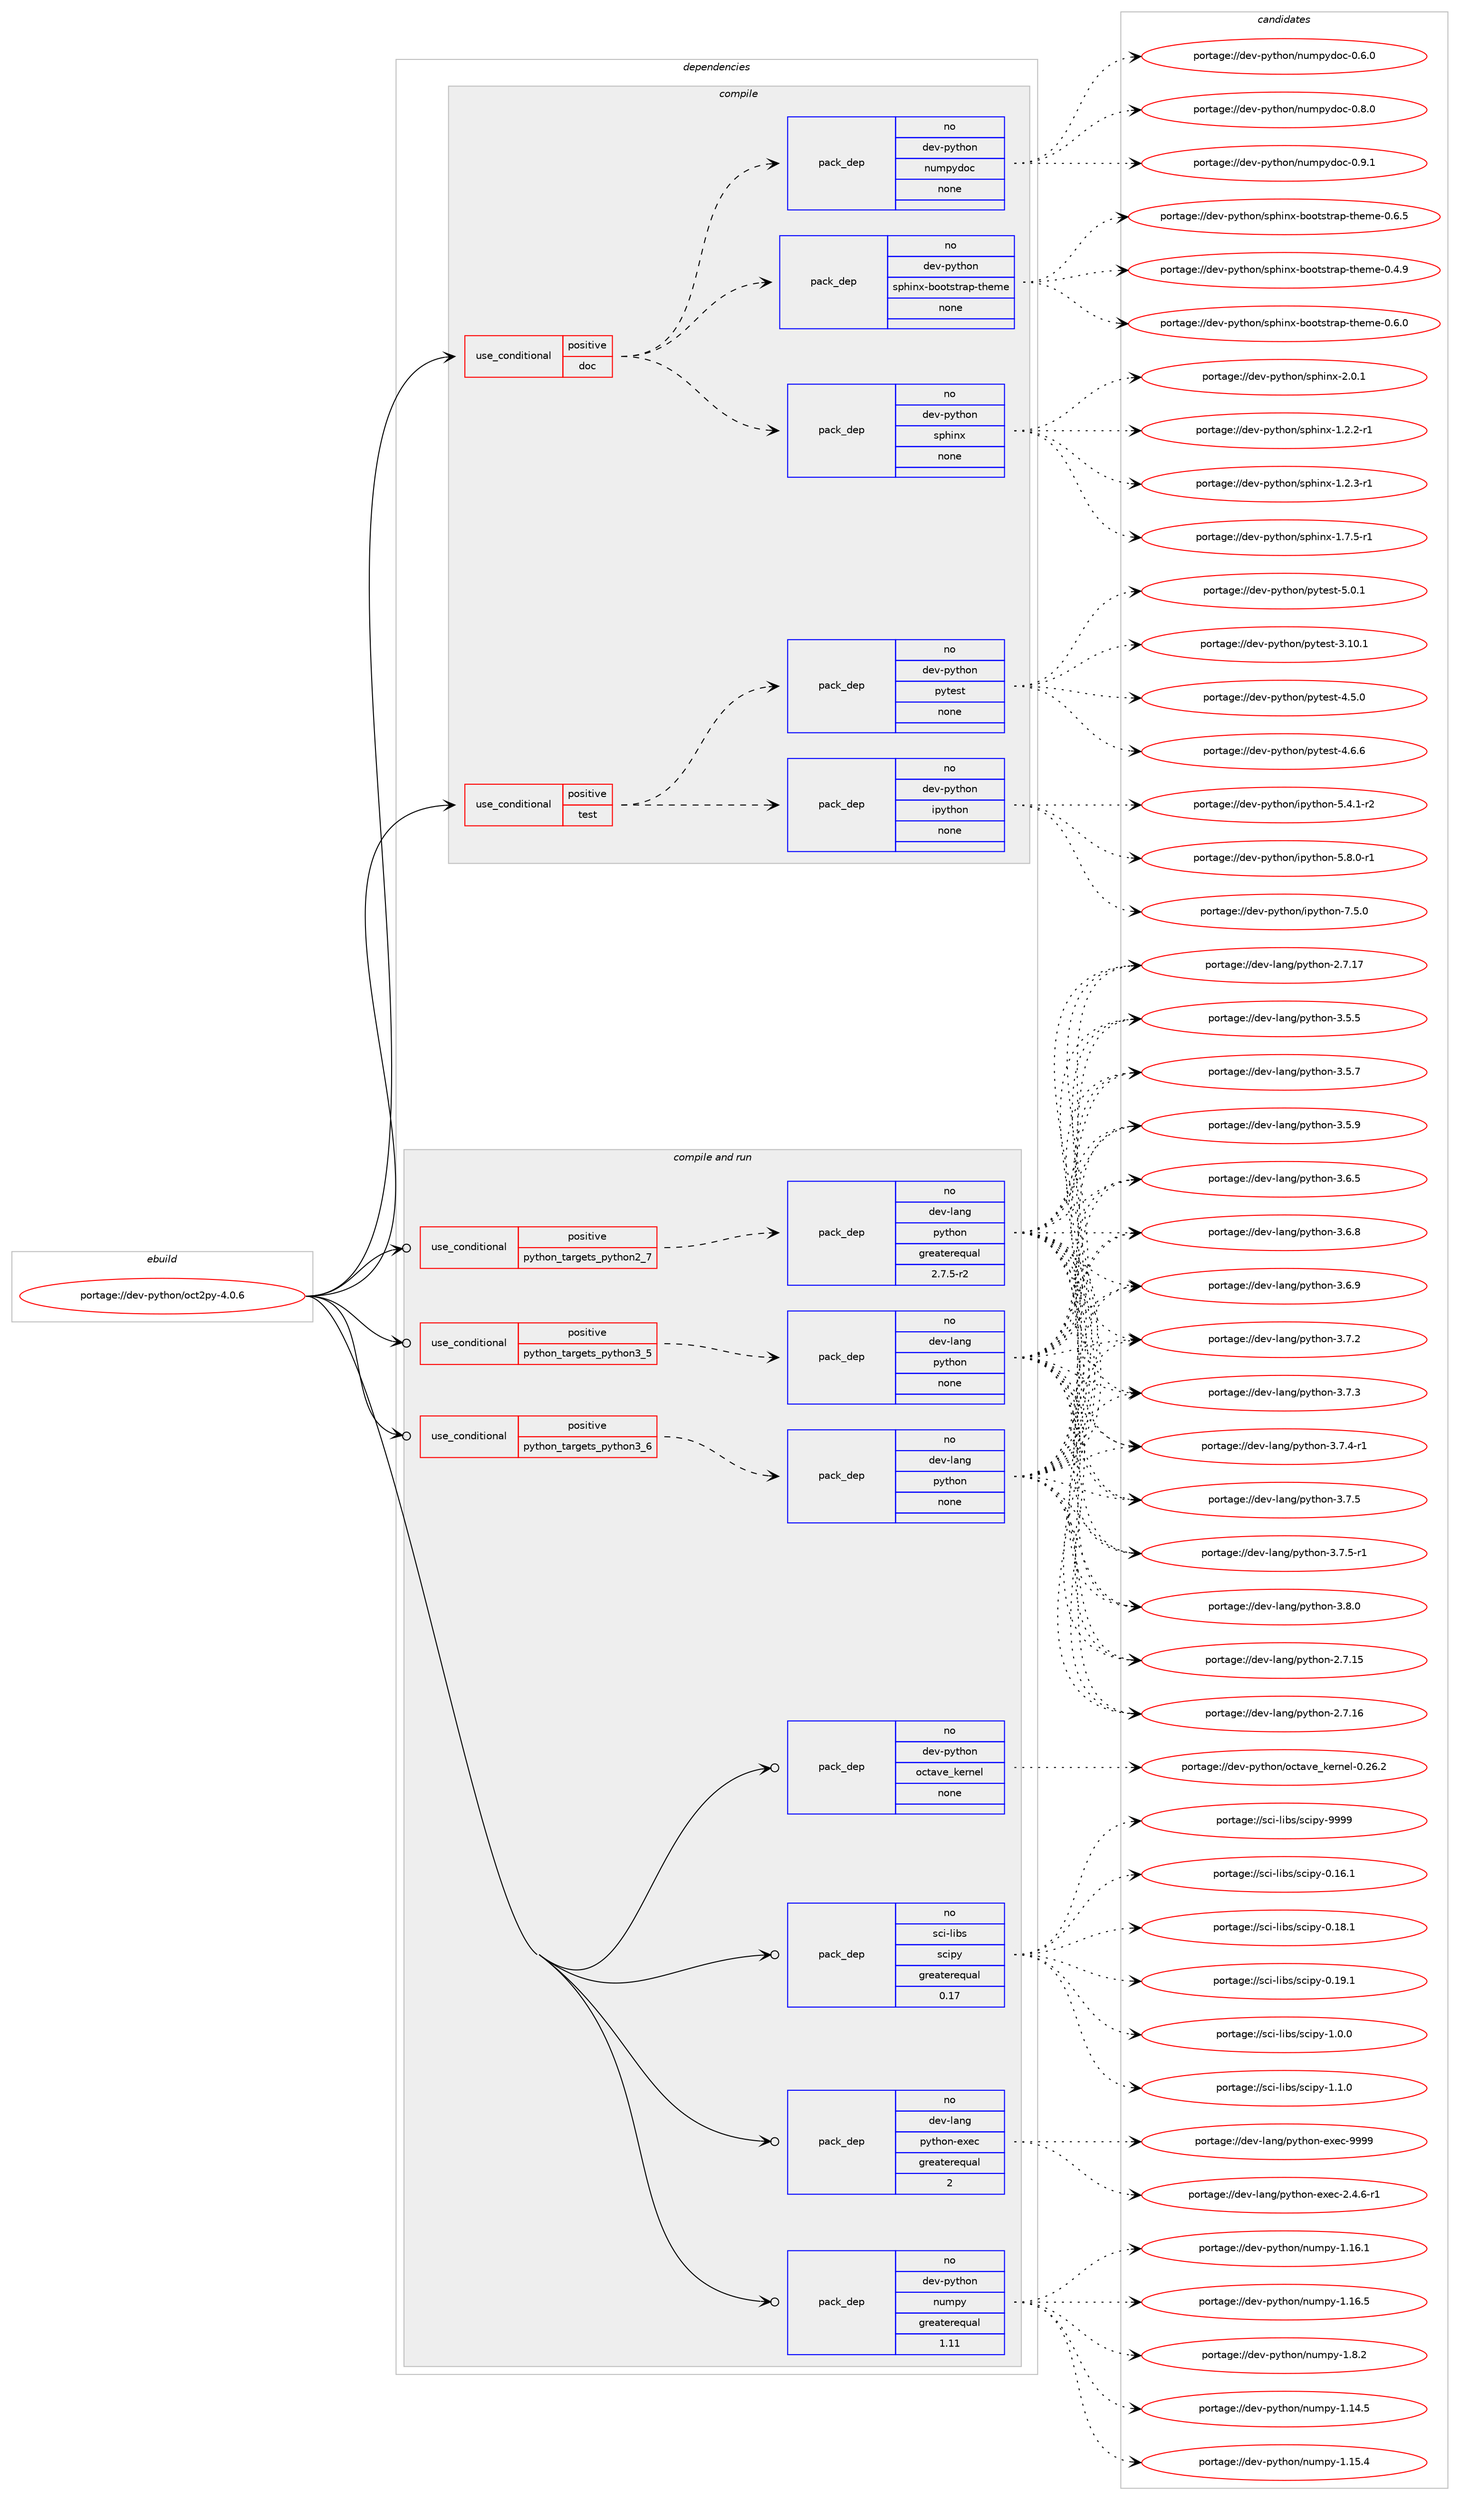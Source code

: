 digraph prolog {

# *************
# Graph options
# *************

newrank=true;
concentrate=true;
compound=true;
graph [rankdir=LR,fontname=Helvetica,fontsize=10,ranksep=1.5];#, ranksep=2.5, nodesep=0.2];
edge  [arrowhead=vee];
node  [fontname=Helvetica,fontsize=10];

# **********
# The ebuild
# **********

subgraph cluster_leftcol {
color=gray;
rank=same;
label=<<i>ebuild</i>>;
id [label="portage://dev-python/oct2py-4.0.6", color=red, width=4, href="../dev-python/oct2py-4.0.6.svg"];
}

# ****************
# The dependencies
# ****************

subgraph cluster_midcol {
color=gray;
label=<<i>dependencies</i>>;
subgraph cluster_compile {
fillcolor="#eeeeee";
style=filled;
label=<<i>compile</i>>;
subgraph cond32794 {
dependency152684 [label=<<TABLE BORDER="0" CELLBORDER="1" CELLSPACING="0" CELLPADDING="4"><TR><TD ROWSPAN="3" CELLPADDING="10">use_conditional</TD></TR><TR><TD>positive</TD></TR><TR><TD>doc</TD></TR></TABLE>>, shape=none, color=red];
subgraph pack116561 {
dependency152685 [label=<<TABLE BORDER="0" CELLBORDER="1" CELLSPACING="0" CELLPADDING="4" WIDTH="220"><TR><TD ROWSPAN="6" CELLPADDING="30">pack_dep</TD></TR><TR><TD WIDTH="110">no</TD></TR><TR><TD>dev-python</TD></TR><TR><TD>numpydoc</TD></TR><TR><TD>none</TD></TR><TR><TD></TD></TR></TABLE>>, shape=none, color=blue];
}
dependency152684:e -> dependency152685:w [weight=20,style="dashed",arrowhead="vee"];
subgraph pack116562 {
dependency152686 [label=<<TABLE BORDER="0" CELLBORDER="1" CELLSPACING="0" CELLPADDING="4" WIDTH="220"><TR><TD ROWSPAN="6" CELLPADDING="30">pack_dep</TD></TR><TR><TD WIDTH="110">no</TD></TR><TR><TD>dev-python</TD></TR><TR><TD>sphinx</TD></TR><TR><TD>none</TD></TR><TR><TD></TD></TR></TABLE>>, shape=none, color=blue];
}
dependency152684:e -> dependency152686:w [weight=20,style="dashed",arrowhead="vee"];
subgraph pack116563 {
dependency152687 [label=<<TABLE BORDER="0" CELLBORDER="1" CELLSPACING="0" CELLPADDING="4" WIDTH="220"><TR><TD ROWSPAN="6" CELLPADDING="30">pack_dep</TD></TR><TR><TD WIDTH="110">no</TD></TR><TR><TD>dev-python</TD></TR><TR><TD>sphinx-bootstrap-theme</TD></TR><TR><TD>none</TD></TR><TR><TD></TD></TR></TABLE>>, shape=none, color=blue];
}
dependency152684:e -> dependency152687:w [weight=20,style="dashed",arrowhead="vee"];
}
id:e -> dependency152684:w [weight=20,style="solid",arrowhead="vee"];
subgraph cond32795 {
dependency152688 [label=<<TABLE BORDER="0" CELLBORDER="1" CELLSPACING="0" CELLPADDING="4"><TR><TD ROWSPAN="3" CELLPADDING="10">use_conditional</TD></TR><TR><TD>positive</TD></TR><TR><TD>test</TD></TR></TABLE>>, shape=none, color=red];
subgraph pack116564 {
dependency152689 [label=<<TABLE BORDER="0" CELLBORDER="1" CELLSPACING="0" CELLPADDING="4" WIDTH="220"><TR><TD ROWSPAN="6" CELLPADDING="30">pack_dep</TD></TR><TR><TD WIDTH="110">no</TD></TR><TR><TD>dev-python</TD></TR><TR><TD>pytest</TD></TR><TR><TD>none</TD></TR><TR><TD></TD></TR></TABLE>>, shape=none, color=blue];
}
dependency152688:e -> dependency152689:w [weight=20,style="dashed",arrowhead="vee"];
subgraph pack116565 {
dependency152690 [label=<<TABLE BORDER="0" CELLBORDER="1" CELLSPACING="0" CELLPADDING="4" WIDTH="220"><TR><TD ROWSPAN="6" CELLPADDING="30">pack_dep</TD></TR><TR><TD WIDTH="110">no</TD></TR><TR><TD>dev-python</TD></TR><TR><TD>ipython</TD></TR><TR><TD>none</TD></TR><TR><TD></TD></TR></TABLE>>, shape=none, color=blue];
}
dependency152688:e -> dependency152690:w [weight=20,style="dashed",arrowhead="vee"];
}
id:e -> dependency152688:w [weight=20,style="solid",arrowhead="vee"];
}
subgraph cluster_compileandrun {
fillcolor="#eeeeee";
style=filled;
label=<<i>compile and run</i>>;
subgraph cond32796 {
dependency152691 [label=<<TABLE BORDER="0" CELLBORDER="1" CELLSPACING="0" CELLPADDING="4"><TR><TD ROWSPAN="3" CELLPADDING="10">use_conditional</TD></TR><TR><TD>positive</TD></TR><TR><TD>python_targets_python2_7</TD></TR></TABLE>>, shape=none, color=red];
subgraph pack116566 {
dependency152692 [label=<<TABLE BORDER="0" CELLBORDER="1" CELLSPACING="0" CELLPADDING="4" WIDTH="220"><TR><TD ROWSPAN="6" CELLPADDING="30">pack_dep</TD></TR><TR><TD WIDTH="110">no</TD></TR><TR><TD>dev-lang</TD></TR><TR><TD>python</TD></TR><TR><TD>greaterequal</TD></TR><TR><TD>2.7.5-r2</TD></TR></TABLE>>, shape=none, color=blue];
}
dependency152691:e -> dependency152692:w [weight=20,style="dashed",arrowhead="vee"];
}
id:e -> dependency152691:w [weight=20,style="solid",arrowhead="odotvee"];
subgraph cond32797 {
dependency152693 [label=<<TABLE BORDER="0" CELLBORDER="1" CELLSPACING="0" CELLPADDING="4"><TR><TD ROWSPAN="3" CELLPADDING="10">use_conditional</TD></TR><TR><TD>positive</TD></TR><TR><TD>python_targets_python3_5</TD></TR></TABLE>>, shape=none, color=red];
subgraph pack116567 {
dependency152694 [label=<<TABLE BORDER="0" CELLBORDER="1" CELLSPACING="0" CELLPADDING="4" WIDTH="220"><TR><TD ROWSPAN="6" CELLPADDING="30">pack_dep</TD></TR><TR><TD WIDTH="110">no</TD></TR><TR><TD>dev-lang</TD></TR><TR><TD>python</TD></TR><TR><TD>none</TD></TR><TR><TD></TD></TR></TABLE>>, shape=none, color=blue];
}
dependency152693:e -> dependency152694:w [weight=20,style="dashed",arrowhead="vee"];
}
id:e -> dependency152693:w [weight=20,style="solid",arrowhead="odotvee"];
subgraph cond32798 {
dependency152695 [label=<<TABLE BORDER="0" CELLBORDER="1" CELLSPACING="0" CELLPADDING="4"><TR><TD ROWSPAN="3" CELLPADDING="10">use_conditional</TD></TR><TR><TD>positive</TD></TR><TR><TD>python_targets_python3_6</TD></TR></TABLE>>, shape=none, color=red];
subgraph pack116568 {
dependency152696 [label=<<TABLE BORDER="0" CELLBORDER="1" CELLSPACING="0" CELLPADDING="4" WIDTH="220"><TR><TD ROWSPAN="6" CELLPADDING="30">pack_dep</TD></TR><TR><TD WIDTH="110">no</TD></TR><TR><TD>dev-lang</TD></TR><TR><TD>python</TD></TR><TR><TD>none</TD></TR><TR><TD></TD></TR></TABLE>>, shape=none, color=blue];
}
dependency152695:e -> dependency152696:w [weight=20,style="dashed",arrowhead="vee"];
}
id:e -> dependency152695:w [weight=20,style="solid",arrowhead="odotvee"];
subgraph pack116569 {
dependency152697 [label=<<TABLE BORDER="0" CELLBORDER="1" CELLSPACING="0" CELLPADDING="4" WIDTH="220"><TR><TD ROWSPAN="6" CELLPADDING="30">pack_dep</TD></TR><TR><TD WIDTH="110">no</TD></TR><TR><TD>dev-lang</TD></TR><TR><TD>python-exec</TD></TR><TR><TD>greaterequal</TD></TR><TR><TD>2</TD></TR></TABLE>>, shape=none, color=blue];
}
id:e -> dependency152697:w [weight=20,style="solid",arrowhead="odotvee"];
subgraph pack116570 {
dependency152698 [label=<<TABLE BORDER="0" CELLBORDER="1" CELLSPACING="0" CELLPADDING="4" WIDTH="220"><TR><TD ROWSPAN="6" CELLPADDING="30">pack_dep</TD></TR><TR><TD WIDTH="110">no</TD></TR><TR><TD>dev-python</TD></TR><TR><TD>numpy</TD></TR><TR><TD>greaterequal</TD></TR><TR><TD>1.11</TD></TR></TABLE>>, shape=none, color=blue];
}
id:e -> dependency152698:w [weight=20,style="solid",arrowhead="odotvee"];
subgraph pack116571 {
dependency152699 [label=<<TABLE BORDER="0" CELLBORDER="1" CELLSPACING="0" CELLPADDING="4" WIDTH="220"><TR><TD ROWSPAN="6" CELLPADDING="30">pack_dep</TD></TR><TR><TD WIDTH="110">no</TD></TR><TR><TD>dev-python</TD></TR><TR><TD>octave_kernel</TD></TR><TR><TD>none</TD></TR><TR><TD></TD></TR></TABLE>>, shape=none, color=blue];
}
id:e -> dependency152699:w [weight=20,style="solid",arrowhead="odotvee"];
subgraph pack116572 {
dependency152700 [label=<<TABLE BORDER="0" CELLBORDER="1" CELLSPACING="0" CELLPADDING="4" WIDTH="220"><TR><TD ROWSPAN="6" CELLPADDING="30">pack_dep</TD></TR><TR><TD WIDTH="110">no</TD></TR><TR><TD>sci-libs</TD></TR><TR><TD>scipy</TD></TR><TR><TD>greaterequal</TD></TR><TR><TD>0.17</TD></TR></TABLE>>, shape=none, color=blue];
}
id:e -> dependency152700:w [weight=20,style="solid",arrowhead="odotvee"];
}
subgraph cluster_run {
fillcolor="#eeeeee";
style=filled;
label=<<i>run</i>>;
}
}

# **************
# The candidates
# **************

subgraph cluster_choices {
rank=same;
color=gray;
label=<<i>candidates</i>>;

subgraph choice116561 {
color=black;
nodesep=1;
choiceportage100101118451121211161041111104711011710911212110011199454846544648 [label="portage://dev-python/numpydoc-0.6.0", color=red, width=4,href="../dev-python/numpydoc-0.6.0.svg"];
choiceportage100101118451121211161041111104711011710911212110011199454846564648 [label="portage://dev-python/numpydoc-0.8.0", color=red, width=4,href="../dev-python/numpydoc-0.8.0.svg"];
choiceportage100101118451121211161041111104711011710911212110011199454846574649 [label="portage://dev-python/numpydoc-0.9.1", color=red, width=4,href="../dev-python/numpydoc-0.9.1.svg"];
dependency152685:e -> choiceportage100101118451121211161041111104711011710911212110011199454846544648:w [style=dotted,weight="100"];
dependency152685:e -> choiceportage100101118451121211161041111104711011710911212110011199454846564648:w [style=dotted,weight="100"];
dependency152685:e -> choiceportage100101118451121211161041111104711011710911212110011199454846574649:w [style=dotted,weight="100"];
}
subgraph choice116562 {
color=black;
nodesep=1;
choiceportage10010111845112121116104111110471151121041051101204549465046504511449 [label="portage://dev-python/sphinx-1.2.2-r1", color=red, width=4,href="../dev-python/sphinx-1.2.2-r1.svg"];
choiceportage10010111845112121116104111110471151121041051101204549465046514511449 [label="portage://dev-python/sphinx-1.2.3-r1", color=red, width=4,href="../dev-python/sphinx-1.2.3-r1.svg"];
choiceportage10010111845112121116104111110471151121041051101204549465546534511449 [label="portage://dev-python/sphinx-1.7.5-r1", color=red, width=4,href="../dev-python/sphinx-1.7.5-r1.svg"];
choiceportage1001011184511212111610411111047115112104105110120455046484649 [label="portage://dev-python/sphinx-2.0.1", color=red, width=4,href="../dev-python/sphinx-2.0.1.svg"];
dependency152686:e -> choiceportage10010111845112121116104111110471151121041051101204549465046504511449:w [style=dotted,weight="100"];
dependency152686:e -> choiceportage10010111845112121116104111110471151121041051101204549465046514511449:w [style=dotted,weight="100"];
dependency152686:e -> choiceportage10010111845112121116104111110471151121041051101204549465546534511449:w [style=dotted,weight="100"];
dependency152686:e -> choiceportage1001011184511212111610411111047115112104105110120455046484649:w [style=dotted,weight="100"];
}
subgraph choice116563 {
color=black;
nodesep=1;
choiceportage100101118451121211161041111104711511210410511012045981111111161151161149711245116104101109101454846524657 [label="portage://dev-python/sphinx-bootstrap-theme-0.4.9", color=red, width=4,href="../dev-python/sphinx-bootstrap-theme-0.4.9.svg"];
choiceportage100101118451121211161041111104711511210410511012045981111111161151161149711245116104101109101454846544648 [label="portage://dev-python/sphinx-bootstrap-theme-0.6.0", color=red, width=4,href="../dev-python/sphinx-bootstrap-theme-0.6.0.svg"];
choiceportage100101118451121211161041111104711511210410511012045981111111161151161149711245116104101109101454846544653 [label="portage://dev-python/sphinx-bootstrap-theme-0.6.5", color=red, width=4,href="../dev-python/sphinx-bootstrap-theme-0.6.5.svg"];
dependency152687:e -> choiceportage100101118451121211161041111104711511210410511012045981111111161151161149711245116104101109101454846524657:w [style=dotted,weight="100"];
dependency152687:e -> choiceportage100101118451121211161041111104711511210410511012045981111111161151161149711245116104101109101454846544648:w [style=dotted,weight="100"];
dependency152687:e -> choiceportage100101118451121211161041111104711511210410511012045981111111161151161149711245116104101109101454846544653:w [style=dotted,weight="100"];
}
subgraph choice116564 {
color=black;
nodesep=1;
choiceportage100101118451121211161041111104711212111610111511645514649484649 [label="portage://dev-python/pytest-3.10.1", color=red, width=4,href="../dev-python/pytest-3.10.1.svg"];
choiceportage1001011184511212111610411111047112121116101115116455246534648 [label="portage://dev-python/pytest-4.5.0", color=red, width=4,href="../dev-python/pytest-4.5.0.svg"];
choiceportage1001011184511212111610411111047112121116101115116455246544654 [label="portage://dev-python/pytest-4.6.6", color=red, width=4,href="../dev-python/pytest-4.6.6.svg"];
choiceportage1001011184511212111610411111047112121116101115116455346484649 [label="portage://dev-python/pytest-5.0.1", color=red, width=4,href="../dev-python/pytest-5.0.1.svg"];
dependency152689:e -> choiceportage100101118451121211161041111104711212111610111511645514649484649:w [style=dotted,weight="100"];
dependency152689:e -> choiceportage1001011184511212111610411111047112121116101115116455246534648:w [style=dotted,weight="100"];
dependency152689:e -> choiceportage1001011184511212111610411111047112121116101115116455246544654:w [style=dotted,weight="100"];
dependency152689:e -> choiceportage1001011184511212111610411111047112121116101115116455346484649:w [style=dotted,weight="100"];
}
subgraph choice116565 {
color=black;
nodesep=1;
choiceportage10010111845112121116104111110471051121211161041111104553465246494511450 [label="portage://dev-python/ipython-5.4.1-r2", color=red, width=4,href="../dev-python/ipython-5.4.1-r2.svg"];
choiceportage10010111845112121116104111110471051121211161041111104553465646484511449 [label="portage://dev-python/ipython-5.8.0-r1", color=red, width=4,href="../dev-python/ipython-5.8.0-r1.svg"];
choiceportage1001011184511212111610411111047105112121116104111110455546534648 [label="portage://dev-python/ipython-7.5.0", color=red, width=4,href="../dev-python/ipython-7.5.0.svg"];
dependency152690:e -> choiceportage10010111845112121116104111110471051121211161041111104553465246494511450:w [style=dotted,weight="100"];
dependency152690:e -> choiceportage10010111845112121116104111110471051121211161041111104553465646484511449:w [style=dotted,weight="100"];
dependency152690:e -> choiceportage1001011184511212111610411111047105112121116104111110455546534648:w [style=dotted,weight="100"];
}
subgraph choice116566 {
color=black;
nodesep=1;
choiceportage10010111845108971101034711212111610411111045504655464953 [label="portage://dev-lang/python-2.7.15", color=red, width=4,href="../dev-lang/python-2.7.15.svg"];
choiceportage10010111845108971101034711212111610411111045504655464954 [label="portage://dev-lang/python-2.7.16", color=red, width=4,href="../dev-lang/python-2.7.16.svg"];
choiceportage10010111845108971101034711212111610411111045504655464955 [label="portage://dev-lang/python-2.7.17", color=red, width=4,href="../dev-lang/python-2.7.17.svg"];
choiceportage100101118451089711010347112121116104111110455146534653 [label="portage://dev-lang/python-3.5.5", color=red, width=4,href="../dev-lang/python-3.5.5.svg"];
choiceportage100101118451089711010347112121116104111110455146534655 [label="portage://dev-lang/python-3.5.7", color=red, width=4,href="../dev-lang/python-3.5.7.svg"];
choiceportage100101118451089711010347112121116104111110455146534657 [label="portage://dev-lang/python-3.5.9", color=red, width=4,href="../dev-lang/python-3.5.9.svg"];
choiceportage100101118451089711010347112121116104111110455146544653 [label="portage://dev-lang/python-3.6.5", color=red, width=4,href="../dev-lang/python-3.6.5.svg"];
choiceportage100101118451089711010347112121116104111110455146544656 [label="portage://dev-lang/python-3.6.8", color=red, width=4,href="../dev-lang/python-3.6.8.svg"];
choiceportage100101118451089711010347112121116104111110455146544657 [label="portage://dev-lang/python-3.6.9", color=red, width=4,href="../dev-lang/python-3.6.9.svg"];
choiceportage100101118451089711010347112121116104111110455146554650 [label="portage://dev-lang/python-3.7.2", color=red, width=4,href="../dev-lang/python-3.7.2.svg"];
choiceportage100101118451089711010347112121116104111110455146554651 [label="portage://dev-lang/python-3.7.3", color=red, width=4,href="../dev-lang/python-3.7.3.svg"];
choiceportage1001011184510897110103471121211161041111104551465546524511449 [label="portage://dev-lang/python-3.7.4-r1", color=red, width=4,href="../dev-lang/python-3.7.4-r1.svg"];
choiceportage100101118451089711010347112121116104111110455146554653 [label="portage://dev-lang/python-3.7.5", color=red, width=4,href="../dev-lang/python-3.7.5.svg"];
choiceportage1001011184510897110103471121211161041111104551465546534511449 [label="portage://dev-lang/python-3.7.5-r1", color=red, width=4,href="../dev-lang/python-3.7.5-r1.svg"];
choiceportage100101118451089711010347112121116104111110455146564648 [label="portage://dev-lang/python-3.8.0", color=red, width=4,href="../dev-lang/python-3.8.0.svg"];
dependency152692:e -> choiceportage10010111845108971101034711212111610411111045504655464953:w [style=dotted,weight="100"];
dependency152692:e -> choiceportage10010111845108971101034711212111610411111045504655464954:w [style=dotted,weight="100"];
dependency152692:e -> choiceportage10010111845108971101034711212111610411111045504655464955:w [style=dotted,weight="100"];
dependency152692:e -> choiceportage100101118451089711010347112121116104111110455146534653:w [style=dotted,weight="100"];
dependency152692:e -> choiceportage100101118451089711010347112121116104111110455146534655:w [style=dotted,weight="100"];
dependency152692:e -> choiceportage100101118451089711010347112121116104111110455146534657:w [style=dotted,weight="100"];
dependency152692:e -> choiceportage100101118451089711010347112121116104111110455146544653:w [style=dotted,weight="100"];
dependency152692:e -> choiceportage100101118451089711010347112121116104111110455146544656:w [style=dotted,weight="100"];
dependency152692:e -> choiceportage100101118451089711010347112121116104111110455146544657:w [style=dotted,weight="100"];
dependency152692:e -> choiceportage100101118451089711010347112121116104111110455146554650:w [style=dotted,weight="100"];
dependency152692:e -> choiceportage100101118451089711010347112121116104111110455146554651:w [style=dotted,weight="100"];
dependency152692:e -> choiceportage1001011184510897110103471121211161041111104551465546524511449:w [style=dotted,weight="100"];
dependency152692:e -> choiceportage100101118451089711010347112121116104111110455146554653:w [style=dotted,weight="100"];
dependency152692:e -> choiceportage1001011184510897110103471121211161041111104551465546534511449:w [style=dotted,weight="100"];
dependency152692:e -> choiceportage100101118451089711010347112121116104111110455146564648:w [style=dotted,weight="100"];
}
subgraph choice116567 {
color=black;
nodesep=1;
choiceportage10010111845108971101034711212111610411111045504655464953 [label="portage://dev-lang/python-2.7.15", color=red, width=4,href="../dev-lang/python-2.7.15.svg"];
choiceportage10010111845108971101034711212111610411111045504655464954 [label="portage://dev-lang/python-2.7.16", color=red, width=4,href="../dev-lang/python-2.7.16.svg"];
choiceportage10010111845108971101034711212111610411111045504655464955 [label="portage://dev-lang/python-2.7.17", color=red, width=4,href="../dev-lang/python-2.7.17.svg"];
choiceportage100101118451089711010347112121116104111110455146534653 [label="portage://dev-lang/python-3.5.5", color=red, width=4,href="../dev-lang/python-3.5.5.svg"];
choiceportage100101118451089711010347112121116104111110455146534655 [label="portage://dev-lang/python-3.5.7", color=red, width=4,href="../dev-lang/python-3.5.7.svg"];
choiceportage100101118451089711010347112121116104111110455146534657 [label="portage://dev-lang/python-3.5.9", color=red, width=4,href="../dev-lang/python-3.5.9.svg"];
choiceportage100101118451089711010347112121116104111110455146544653 [label="portage://dev-lang/python-3.6.5", color=red, width=4,href="../dev-lang/python-3.6.5.svg"];
choiceportage100101118451089711010347112121116104111110455146544656 [label="portage://dev-lang/python-3.6.8", color=red, width=4,href="../dev-lang/python-3.6.8.svg"];
choiceportage100101118451089711010347112121116104111110455146544657 [label="portage://dev-lang/python-3.6.9", color=red, width=4,href="../dev-lang/python-3.6.9.svg"];
choiceportage100101118451089711010347112121116104111110455146554650 [label="portage://dev-lang/python-3.7.2", color=red, width=4,href="../dev-lang/python-3.7.2.svg"];
choiceportage100101118451089711010347112121116104111110455146554651 [label="portage://dev-lang/python-3.7.3", color=red, width=4,href="../dev-lang/python-3.7.3.svg"];
choiceportage1001011184510897110103471121211161041111104551465546524511449 [label="portage://dev-lang/python-3.7.4-r1", color=red, width=4,href="../dev-lang/python-3.7.4-r1.svg"];
choiceportage100101118451089711010347112121116104111110455146554653 [label="portage://dev-lang/python-3.7.5", color=red, width=4,href="../dev-lang/python-3.7.5.svg"];
choiceportage1001011184510897110103471121211161041111104551465546534511449 [label="portage://dev-lang/python-3.7.5-r1", color=red, width=4,href="../dev-lang/python-3.7.5-r1.svg"];
choiceportage100101118451089711010347112121116104111110455146564648 [label="portage://dev-lang/python-3.8.0", color=red, width=4,href="../dev-lang/python-3.8.0.svg"];
dependency152694:e -> choiceportage10010111845108971101034711212111610411111045504655464953:w [style=dotted,weight="100"];
dependency152694:e -> choiceportage10010111845108971101034711212111610411111045504655464954:w [style=dotted,weight="100"];
dependency152694:e -> choiceportage10010111845108971101034711212111610411111045504655464955:w [style=dotted,weight="100"];
dependency152694:e -> choiceportage100101118451089711010347112121116104111110455146534653:w [style=dotted,weight="100"];
dependency152694:e -> choiceportage100101118451089711010347112121116104111110455146534655:w [style=dotted,weight="100"];
dependency152694:e -> choiceportage100101118451089711010347112121116104111110455146534657:w [style=dotted,weight="100"];
dependency152694:e -> choiceportage100101118451089711010347112121116104111110455146544653:w [style=dotted,weight="100"];
dependency152694:e -> choiceportage100101118451089711010347112121116104111110455146544656:w [style=dotted,weight="100"];
dependency152694:e -> choiceportage100101118451089711010347112121116104111110455146544657:w [style=dotted,weight="100"];
dependency152694:e -> choiceportage100101118451089711010347112121116104111110455146554650:w [style=dotted,weight="100"];
dependency152694:e -> choiceportage100101118451089711010347112121116104111110455146554651:w [style=dotted,weight="100"];
dependency152694:e -> choiceportage1001011184510897110103471121211161041111104551465546524511449:w [style=dotted,weight="100"];
dependency152694:e -> choiceportage100101118451089711010347112121116104111110455146554653:w [style=dotted,weight="100"];
dependency152694:e -> choiceportage1001011184510897110103471121211161041111104551465546534511449:w [style=dotted,weight="100"];
dependency152694:e -> choiceportage100101118451089711010347112121116104111110455146564648:w [style=dotted,weight="100"];
}
subgraph choice116568 {
color=black;
nodesep=1;
choiceportage10010111845108971101034711212111610411111045504655464953 [label="portage://dev-lang/python-2.7.15", color=red, width=4,href="../dev-lang/python-2.7.15.svg"];
choiceportage10010111845108971101034711212111610411111045504655464954 [label="portage://dev-lang/python-2.7.16", color=red, width=4,href="../dev-lang/python-2.7.16.svg"];
choiceportage10010111845108971101034711212111610411111045504655464955 [label="portage://dev-lang/python-2.7.17", color=red, width=4,href="../dev-lang/python-2.7.17.svg"];
choiceportage100101118451089711010347112121116104111110455146534653 [label="portage://dev-lang/python-3.5.5", color=red, width=4,href="../dev-lang/python-3.5.5.svg"];
choiceportage100101118451089711010347112121116104111110455146534655 [label="portage://dev-lang/python-3.5.7", color=red, width=4,href="../dev-lang/python-3.5.7.svg"];
choiceportage100101118451089711010347112121116104111110455146534657 [label="portage://dev-lang/python-3.5.9", color=red, width=4,href="../dev-lang/python-3.5.9.svg"];
choiceportage100101118451089711010347112121116104111110455146544653 [label="portage://dev-lang/python-3.6.5", color=red, width=4,href="../dev-lang/python-3.6.5.svg"];
choiceportage100101118451089711010347112121116104111110455146544656 [label="portage://dev-lang/python-3.6.8", color=red, width=4,href="../dev-lang/python-3.6.8.svg"];
choiceportage100101118451089711010347112121116104111110455146544657 [label="portage://dev-lang/python-3.6.9", color=red, width=4,href="../dev-lang/python-3.6.9.svg"];
choiceportage100101118451089711010347112121116104111110455146554650 [label="portage://dev-lang/python-3.7.2", color=red, width=4,href="../dev-lang/python-3.7.2.svg"];
choiceportage100101118451089711010347112121116104111110455146554651 [label="portage://dev-lang/python-3.7.3", color=red, width=4,href="../dev-lang/python-3.7.3.svg"];
choiceportage1001011184510897110103471121211161041111104551465546524511449 [label="portage://dev-lang/python-3.7.4-r1", color=red, width=4,href="../dev-lang/python-3.7.4-r1.svg"];
choiceportage100101118451089711010347112121116104111110455146554653 [label="portage://dev-lang/python-3.7.5", color=red, width=4,href="../dev-lang/python-3.7.5.svg"];
choiceportage1001011184510897110103471121211161041111104551465546534511449 [label="portage://dev-lang/python-3.7.5-r1", color=red, width=4,href="../dev-lang/python-3.7.5-r1.svg"];
choiceportage100101118451089711010347112121116104111110455146564648 [label="portage://dev-lang/python-3.8.0", color=red, width=4,href="../dev-lang/python-3.8.0.svg"];
dependency152696:e -> choiceportage10010111845108971101034711212111610411111045504655464953:w [style=dotted,weight="100"];
dependency152696:e -> choiceportage10010111845108971101034711212111610411111045504655464954:w [style=dotted,weight="100"];
dependency152696:e -> choiceportage10010111845108971101034711212111610411111045504655464955:w [style=dotted,weight="100"];
dependency152696:e -> choiceportage100101118451089711010347112121116104111110455146534653:w [style=dotted,weight="100"];
dependency152696:e -> choiceportage100101118451089711010347112121116104111110455146534655:w [style=dotted,weight="100"];
dependency152696:e -> choiceportage100101118451089711010347112121116104111110455146534657:w [style=dotted,weight="100"];
dependency152696:e -> choiceportage100101118451089711010347112121116104111110455146544653:w [style=dotted,weight="100"];
dependency152696:e -> choiceportage100101118451089711010347112121116104111110455146544656:w [style=dotted,weight="100"];
dependency152696:e -> choiceportage100101118451089711010347112121116104111110455146544657:w [style=dotted,weight="100"];
dependency152696:e -> choiceportage100101118451089711010347112121116104111110455146554650:w [style=dotted,weight="100"];
dependency152696:e -> choiceportage100101118451089711010347112121116104111110455146554651:w [style=dotted,weight="100"];
dependency152696:e -> choiceportage1001011184510897110103471121211161041111104551465546524511449:w [style=dotted,weight="100"];
dependency152696:e -> choiceportage100101118451089711010347112121116104111110455146554653:w [style=dotted,weight="100"];
dependency152696:e -> choiceportage1001011184510897110103471121211161041111104551465546534511449:w [style=dotted,weight="100"];
dependency152696:e -> choiceportage100101118451089711010347112121116104111110455146564648:w [style=dotted,weight="100"];
}
subgraph choice116569 {
color=black;
nodesep=1;
choiceportage10010111845108971101034711212111610411111045101120101994550465246544511449 [label="portage://dev-lang/python-exec-2.4.6-r1", color=red, width=4,href="../dev-lang/python-exec-2.4.6-r1.svg"];
choiceportage10010111845108971101034711212111610411111045101120101994557575757 [label="portage://dev-lang/python-exec-9999", color=red, width=4,href="../dev-lang/python-exec-9999.svg"];
dependency152697:e -> choiceportage10010111845108971101034711212111610411111045101120101994550465246544511449:w [style=dotted,weight="100"];
dependency152697:e -> choiceportage10010111845108971101034711212111610411111045101120101994557575757:w [style=dotted,weight="100"];
}
subgraph choice116570 {
color=black;
nodesep=1;
choiceportage100101118451121211161041111104711011710911212145494649524653 [label="portage://dev-python/numpy-1.14.5", color=red, width=4,href="../dev-python/numpy-1.14.5.svg"];
choiceportage100101118451121211161041111104711011710911212145494649534652 [label="portage://dev-python/numpy-1.15.4", color=red, width=4,href="../dev-python/numpy-1.15.4.svg"];
choiceportage100101118451121211161041111104711011710911212145494649544649 [label="portage://dev-python/numpy-1.16.1", color=red, width=4,href="../dev-python/numpy-1.16.1.svg"];
choiceportage100101118451121211161041111104711011710911212145494649544653 [label="portage://dev-python/numpy-1.16.5", color=red, width=4,href="../dev-python/numpy-1.16.5.svg"];
choiceportage1001011184511212111610411111047110117109112121454946564650 [label="portage://dev-python/numpy-1.8.2", color=red, width=4,href="../dev-python/numpy-1.8.2.svg"];
dependency152698:e -> choiceportage100101118451121211161041111104711011710911212145494649524653:w [style=dotted,weight="100"];
dependency152698:e -> choiceportage100101118451121211161041111104711011710911212145494649534652:w [style=dotted,weight="100"];
dependency152698:e -> choiceportage100101118451121211161041111104711011710911212145494649544649:w [style=dotted,weight="100"];
dependency152698:e -> choiceportage100101118451121211161041111104711011710911212145494649544653:w [style=dotted,weight="100"];
dependency152698:e -> choiceportage1001011184511212111610411111047110117109112121454946564650:w [style=dotted,weight="100"];
}
subgraph choice116571 {
color=black;
nodesep=1;
choiceportage100101118451121211161041111104711199116971181019510710111411010110845484650544650 [label="portage://dev-python/octave_kernel-0.26.2", color=red, width=4,href="../dev-python/octave_kernel-0.26.2.svg"];
dependency152699:e -> choiceportage100101118451121211161041111104711199116971181019510710111411010110845484650544650:w [style=dotted,weight="100"];
}
subgraph choice116572 {
color=black;
nodesep=1;
choiceportage115991054510810598115471159910511212145484649544649 [label="portage://sci-libs/scipy-0.16.1", color=red, width=4,href="../sci-libs/scipy-0.16.1.svg"];
choiceportage115991054510810598115471159910511212145484649564649 [label="portage://sci-libs/scipy-0.18.1", color=red, width=4,href="../sci-libs/scipy-0.18.1.svg"];
choiceportage115991054510810598115471159910511212145484649574649 [label="portage://sci-libs/scipy-0.19.1", color=red, width=4,href="../sci-libs/scipy-0.19.1.svg"];
choiceportage1159910545108105981154711599105112121454946484648 [label="portage://sci-libs/scipy-1.0.0", color=red, width=4,href="../sci-libs/scipy-1.0.0.svg"];
choiceportage1159910545108105981154711599105112121454946494648 [label="portage://sci-libs/scipy-1.1.0", color=red, width=4,href="../sci-libs/scipy-1.1.0.svg"];
choiceportage11599105451081059811547115991051121214557575757 [label="portage://sci-libs/scipy-9999", color=red, width=4,href="../sci-libs/scipy-9999.svg"];
dependency152700:e -> choiceportage115991054510810598115471159910511212145484649544649:w [style=dotted,weight="100"];
dependency152700:e -> choiceportage115991054510810598115471159910511212145484649564649:w [style=dotted,weight="100"];
dependency152700:e -> choiceportage115991054510810598115471159910511212145484649574649:w [style=dotted,weight="100"];
dependency152700:e -> choiceportage1159910545108105981154711599105112121454946484648:w [style=dotted,weight="100"];
dependency152700:e -> choiceportage1159910545108105981154711599105112121454946494648:w [style=dotted,weight="100"];
dependency152700:e -> choiceportage11599105451081059811547115991051121214557575757:w [style=dotted,weight="100"];
}
}

}
